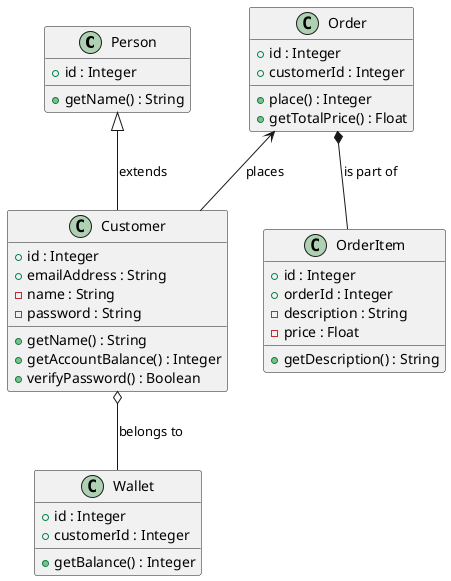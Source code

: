 @startuml ldm
	class "Person" as Person {
	+ id : Integer
	+ getName() : String
}

class "Customer" as Customer {
	+ id : Integer
	+ emailAddress : String
	+ getName() : String
	+ getAccountBalance() : Integer
	+ verifyPassword() : Boolean
	- name : String
	- password : String
}

class "Wallet" as Wallet {
	+ id : Integer
	+ customerId : Integer
	+ getBalance() : Integer
}

class "Order" as Order {
	+ id : Integer
	+ customerId : Integer
	+ place() : Integer
	+ getTotalPrice() : Float
}

class "OrderItem" as OrderItem {
	+ id : Integer
	+ orderId : Integer
	+ getDescription() : String
	- description : String
	- price : Float
}

Person <|-- Customer : extends

Customer o-- Wallet : belongs to

Order *-- OrderItem : is part of

Order <-- Customer : places
@enduml